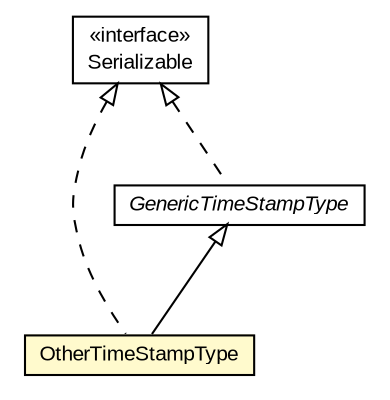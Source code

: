 #!/usr/local/bin/dot
#
# Class diagram 
# Generated by UMLGraph version R5_6-24-gf6e263 (http://www.umlgraph.org/)
#

digraph G {
	edge [fontname="arial",fontsize=10,labelfontname="arial",labelfontsize=10];
	node [fontname="arial",fontsize=10,shape=plaintext];
	nodesep=0.25;
	ranksep=0.5;
	// eu.europa.esig.jaxb.xades.OtherTimeStampType
	c472663 [label=<<table title="eu.europa.esig.jaxb.xades.OtherTimeStampType" border="0" cellborder="1" cellspacing="0" cellpadding="2" port="p" bgcolor="lemonChiffon" href="./OtherTimeStampType.html">
		<tr><td><table border="0" cellspacing="0" cellpadding="1">
<tr><td align="center" balign="center"> OtherTimeStampType </td></tr>
		</table></td></tr>
		</table>>, URL="./OtherTimeStampType.html", fontname="arial", fontcolor="black", fontsize=10.0];
	// eu.europa.esig.jaxb.xades.GenericTimeStampType
	c472676 [label=<<table title="eu.europa.esig.jaxb.xades.GenericTimeStampType" border="0" cellborder="1" cellspacing="0" cellpadding="2" port="p" href="./GenericTimeStampType.html">
		<tr><td><table border="0" cellspacing="0" cellpadding="1">
<tr><td align="center" balign="center"><font face="arial italic"> GenericTimeStampType </font></td></tr>
		</table></td></tr>
		</table>>, URL="./GenericTimeStampType.html", fontname="arial", fontcolor="black", fontsize=10.0];
	//eu.europa.esig.jaxb.xades.OtherTimeStampType extends eu.europa.esig.jaxb.xades.GenericTimeStampType
	c472676:p -> c472663:p [dir=back,arrowtail=empty];
	//eu.europa.esig.jaxb.xades.OtherTimeStampType implements java.io.Serializable
	c472895:p -> c472663:p [dir=back,arrowtail=empty,style=dashed];
	//eu.europa.esig.jaxb.xades.GenericTimeStampType implements java.io.Serializable
	c472895:p -> c472676:p [dir=back,arrowtail=empty,style=dashed];
	// java.io.Serializable
	c472895 [label=<<table title="java.io.Serializable" border="0" cellborder="1" cellspacing="0" cellpadding="2" port="p" href="http://java.sun.com/j2se/1.4.2/docs/api/java/io/Serializable.html">
		<tr><td><table border="0" cellspacing="0" cellpadding="1">
<tr><td align="center" balign="center"> &#171;interface&#187; </td></tr>
<tr><td align="center" balign="center"> Serializable </td></tr>
		</table></td></tr>
		</table>>, URL="http://java.sun.com/j2se/1.4.2/docs/api/java/io/Serializable.html", fontname="arial", fontcolor="black", fontsize=10.0];
}

